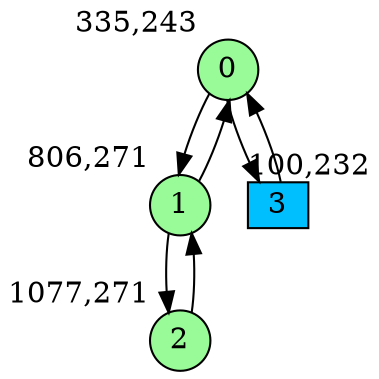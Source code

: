 digraph G {
graph [bgcolor=white]
node [shape=circle, style = filled, fillcolor=white,fixedsize=true, width=0.4, height=0.3 ]
0[xlabel="335,243", pos = "3.67188,0.4375!", fillcolor=palegreen ];
1[xlabel="806,271", pos = "11.0313,0!", fillcolor=palegreen ];
2[xlabel="1077,271", pos = "15.2656,0!", fillcolor=palegreen ];
3[xlabel="100,232", pos = "0,0.609375!", fillcolor=deepskyblue, shape=box ];
0->1 ;
0->3 ;
1->0 ;
1->2 ;
2->1 ;
3->0 ;
}
